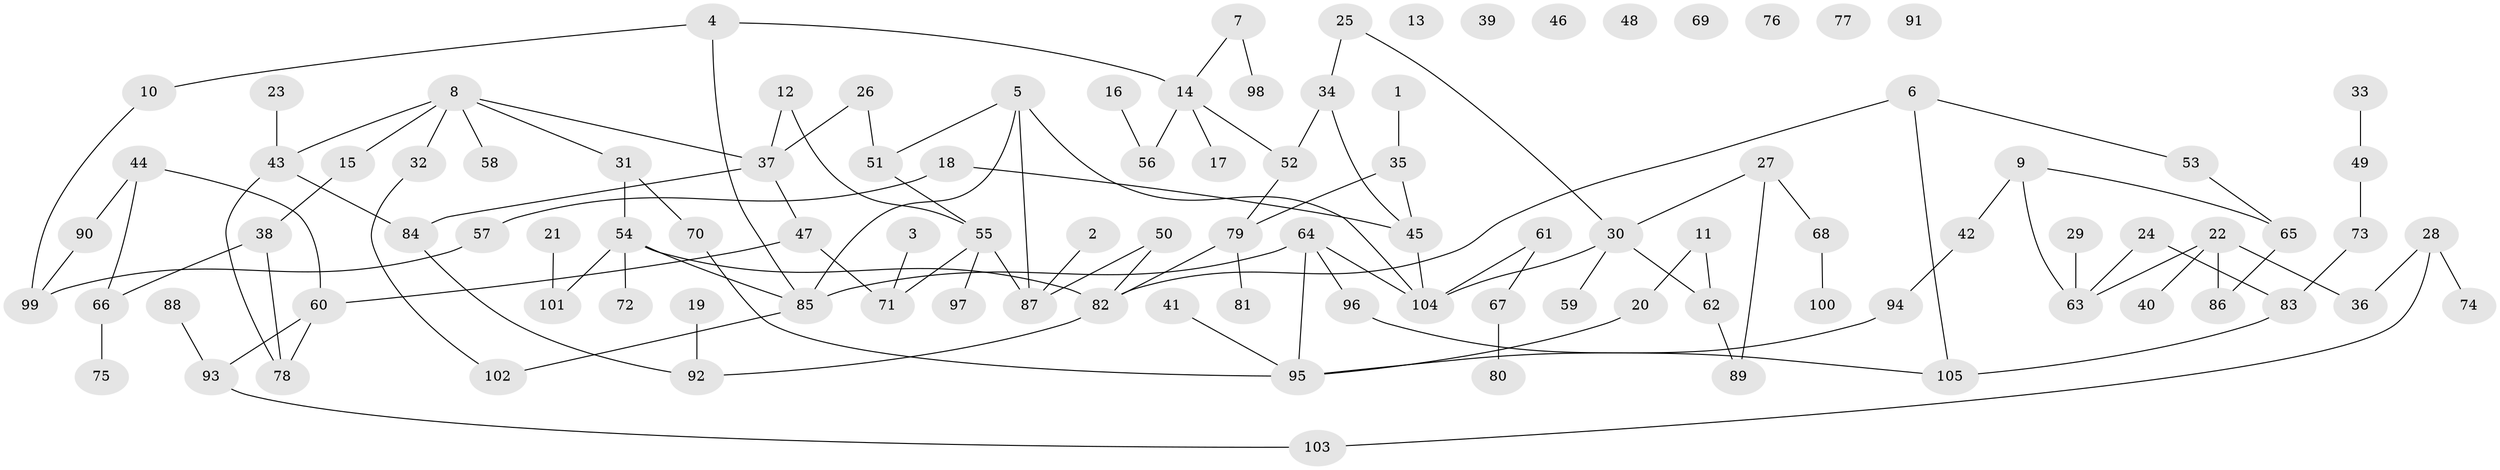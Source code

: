 // Generated by graph-tools (version 1.1) at 2025/33/03/09/25 02:33:36]
// undirected, 105 vertices, 122 edges
graph export_dot {
graph [start="1"]
  node [color=gray90,style=filled];
  1;
  2;
  3;
  4;
  5;
  6;
  7;
  8;
  9;
  10;
  11;
  12;
  13;
  14;
  15;
  16;
  17;
  18;
  19;
  20;
  21;
  22;
  23;
  24;
  25;
  26;
  27;
  28;
  29;
  30;
  31;
  32;
  33;
  34;
  35;
  36;
  37;
  38;
  39;
  40;
  41;
  42;
  43;
  44;
  45;
  46;
  47;
  48;
  49;
  50;
  51;
  52;
  53;
  54;
  55;
  56;
  57;
  58;
  59;
  60;
  61;
  62;
  63;
  64;
  65;
  66;
  67;
  68;
  69;
  70;
  71;
  72;
  73;
  74;
  75;
  76;
  77;
  78;
  79;
  80;
  81;
  82;
  83;
  84;
  85;
  86;
  87;
  88;
  89;
  90;
  91;
  92;
  93;
  94;
  95;
  96;
  97;
  98;
  99;
  100;
  101;
  102;
  103;
  104;
  105;
  1 -- 35;
  2 -- 87;
  3 -- 71;
  4 -- 10;
  4 -- 14;
  4 -- 85;
  5 -- 51;
  5 -- 85;
  5 -- 87;
  5 -- 104;
  6 -- 53;
  6 -- 82;
  6 -- 105;
  7 -- 14;
  7 -- 98;
  8 -- 15;
  8 -- 31;
  8 -- 32;
  8 -- 37;
  8 -- 43;
  8 -- 58;
  9 -- 42;
  9 -- 63;
  9 -- 65;
  10 -- 99;
  11 -- 20;
  11 -- 62;
  12 -- 37;
  12 -- 55;
  14 -- 17;
  14 -- 52;
  14 -- 56;
  15 -- 38;
  16 -- 56;
  18 -- 45;
  18 -- 57;
  19 -- 92;
  20 -- 95;
  21 -- 101;
  22 -- 36;
  22 -- 40;
  22 -- 63;
  22 -- 86;
  23 -- 43;
  24 -- 63;
  24 -- 83;
  25 -- 30;
  25 -- 34;
  26 -- 37;
  26 -- 51;
  27 -- 30;
  27 -- 68;
  27 -- 89;
  28 -- 36;
  28 -- 74;
  28 -- 103;
  29 -- 63;
  30 -- 59;
  30 -- 62;
  30 -- 104;
  31 -- 54;
  31 -- 70;
  32 -- 102;
  33 -- 49;
  34 -- 45;
  34 -- 52;
  35 -- 45;
  35 -- 79;
  37 -- 47;
  37 -- 84;
  38 -- 66;
  38 -- 78;
  41 -- 95;
  42 -- 94;
  43 -- 78;
  43 -- 84;
  44 -- 60;
  44 -- 66;
  44 -- 90;
  45 -- 104;
  47 -- 60;
  47 -- 71;
  49 -- 73;
  50 -- 82;
  50 -- 87;
  51 -- 55;
  52 -- 79;
  53 -- 65;
  54 -- 72;
  54 -- 82;
  54 -- 85;
  54 -- 101;
  55 -- 71;
  55 -- 87;
  55 -- 97;
  57 -- 99;
  60 -- 78;
  60 -- 93;
  61 -- 67;
  61 -- 104;
  62 -- 89;
  64 -- 85;
  64 -- 95;
  64 -- 96;
  64 -- 104;
  65 -- 86;
  66 -- 75;
  67 -- 80;
  68 -- 100;
  70 -- 95;
  73 -- 83;
  79 -- 81;
  79 -- 82;
  82 -- 92;
  83 -- 105;
  84 -- 92;
  85 -- 102;
  88 -- 93;
  90 -- 99;
  93 -- 103;
  94 -- 95;
  96 -- 105;
}
